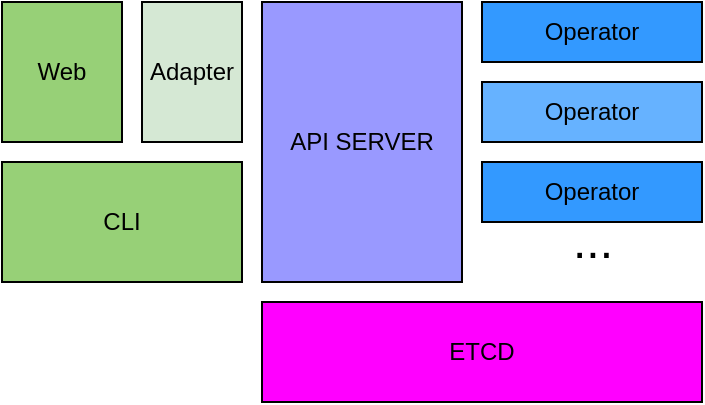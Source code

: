 <mxfile version="22.0.6" type="github">
  <diagram name="Page-1" id="5Af3q2R2zfR4ZH5zUSGn">
    <mxGraphModel dx="1596" dy="705" grid="1" gridSize="10" guides="1" tooltips="1" connect="1" arrows="1" fold="1" page="1" pageScale="1" pageWidth="850" pageHeight="1100" math="0" shadow="0">
      <root>
        <mxCell id="0" />
        <mxCell id="1" parent="0" />
        <mxCell id="Ynl8P5CACEglV2yMHWjX-1" value="Web" style="rounded=0;whiteSpace=wrap;html=1;fillColor=#97D077;" vertex="1" parent="1">
          <mxGeometry x="230" y="140" width="60" height="70" as="geometry" />
        </mxCell>
        <mxCell id="Ynl8P5CACEglV2yMHWjX-2" value="CLI" style="rounded=0;whiteSpace=wrap;html=1;fillColor=#97D077;" vertex="1" parent="1">
          <mxGeometry x="230" y="220" width="120" height="60" as="geometry" />
        </mxCell>
        <mxCell id="Ynl8P5CACEglV2yMHWjX-3" value="API SERVER" style="rounded=0;whiteSpace=wrap;html=1;fillColor=#9999FF;" vertex="1" parent="1">
          <mxGeometry x="360" y="140" width="100" height="140" as="geometry" />
        </mxCell>
        <mxCell id="Ynl8P5CACEglV2yMHWjX-4" value="Operator" style="rounded=0;whiteSpace=wrap;html=1;fillColor=#3399FF;" vertex="1" parent="1">
          <mxGeometry x="470" y="140" width="110" height="30" as="geometry" />
        </mxCell>
        <mxCell id="Ynl8P5CACEglV2yMHWjX-5" value="Adapter" style="rounded=0;whiteSpace=wrap;html=1;fillColor=#D5E8D4;" vertex="1" parent="1">
          <mxGeometry x="300" y="140" width="50" height="70" as="geometry" />
        </mxCell>
        <mxCell id="Ynl8P5CACEglV2yMHWjX-6" value="Operator" style="rounded=0;whiteSpace=wrap;html=1;fillColor=#66B2FF;" vertex="1" parent="1">
          <mxGeometry x="470" y="180" width="110" height="30" as="geometry" />
        </mxCell>
        <mxCell id="Ynl8P5CACEglV2yMHWjX-7" value="Operator" style="rounded=0;whiteSpace=wrap;html=1;fillColor=#3399FF;" vertex="1" parent="1">
          <mxGeometry x="470" y="220" width="110" height="30" as="geometry" />
        </mxCell>
        <mxCell id="Ynl8P5CACEglV2yMHWjX-8" value="&lt;font style=&quot;font-size: 24px;&quot;&gt;...&lt;/font&gt;" style="text;html=1;align=center;verticalAlign=middle;resizable=0;points=[];autosize=1;strokeColor=none;fillColor=none;" vertex="1" parent="1">
          <mxGeometry x="505" y="240" width="40" height="40" as="geometry" />
        </mxCell>
        <mxCell id="Ynl8P5CACEglV2yMHWjX-9" value="ETCD" style="rounded=0;whiteSpace=wrap;html=1;fillColor=#FF00FF;" vertex="1" parent="1">
          <mxGeometry x="360" y="290" width="220" height="50" as="geometry" />
        </mxCell>
      </root>
    </mxGraphModel>
  </diagram>
</mxfile>
